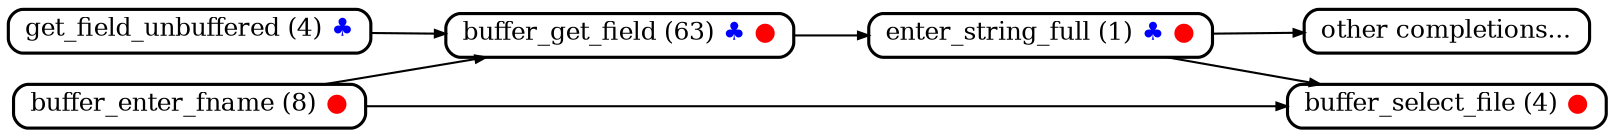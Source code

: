 digraph enter_field
{
	// enter/enter.c 2021-12-07
	graph [
		rankdir="LR"
		nodesep="0.2"
		ranksep="0.5"
		compound="true"
	]

	node [
		shape="Mrecord"
		fontsize="12"
		style="rounded"
		height="0.2"
		penwidth="1.5"
		color="black"
	]

	edge [
		penwidth="1.0"
		arrowsize="0.5"
	]

	// blue    ♣ - CompletionFlags
	// red     ● - Array of Files
	// names abbreviated by 'mutt_'
	completion                [ label=<other completions...> ]
	mutt_buffer_enter_fname   [ label=<buffer_enter_fname (8) <font color="red">●</font> > ]
	mutt_buffer_get_field     [ label=<buffer_get_field (63) <font color="blue">♣</font> <font color="red">●</font> > ]
	mutt_buffer_select_file   [ label=<buffer_select_file (4) <font color="red">●</font> > ]
	mutt_enter_string_full    [ label=<enter_string_full (1) <font color="blue">♣</font> <font color="red">●</font> > ]
	mutt_get_field_unbuffered [ label=<get_field_unbuffered (4) <font color="blue">♣</font> > ]

	mutt_buffer_enter_fname   -> mutt_buffer_get_field
	mutt_buffer_enter_fname   -> mutt_buffer_select_file
	mutt_buffer_get_field     -> mutt_enter_string_full
	mutt_enter_string_full    -> mutt_buffer_select_file
	mutt_enter_string_full    -> completion
	mutt_get_field_unbuffered -> mutt_buffer_get_field

}
